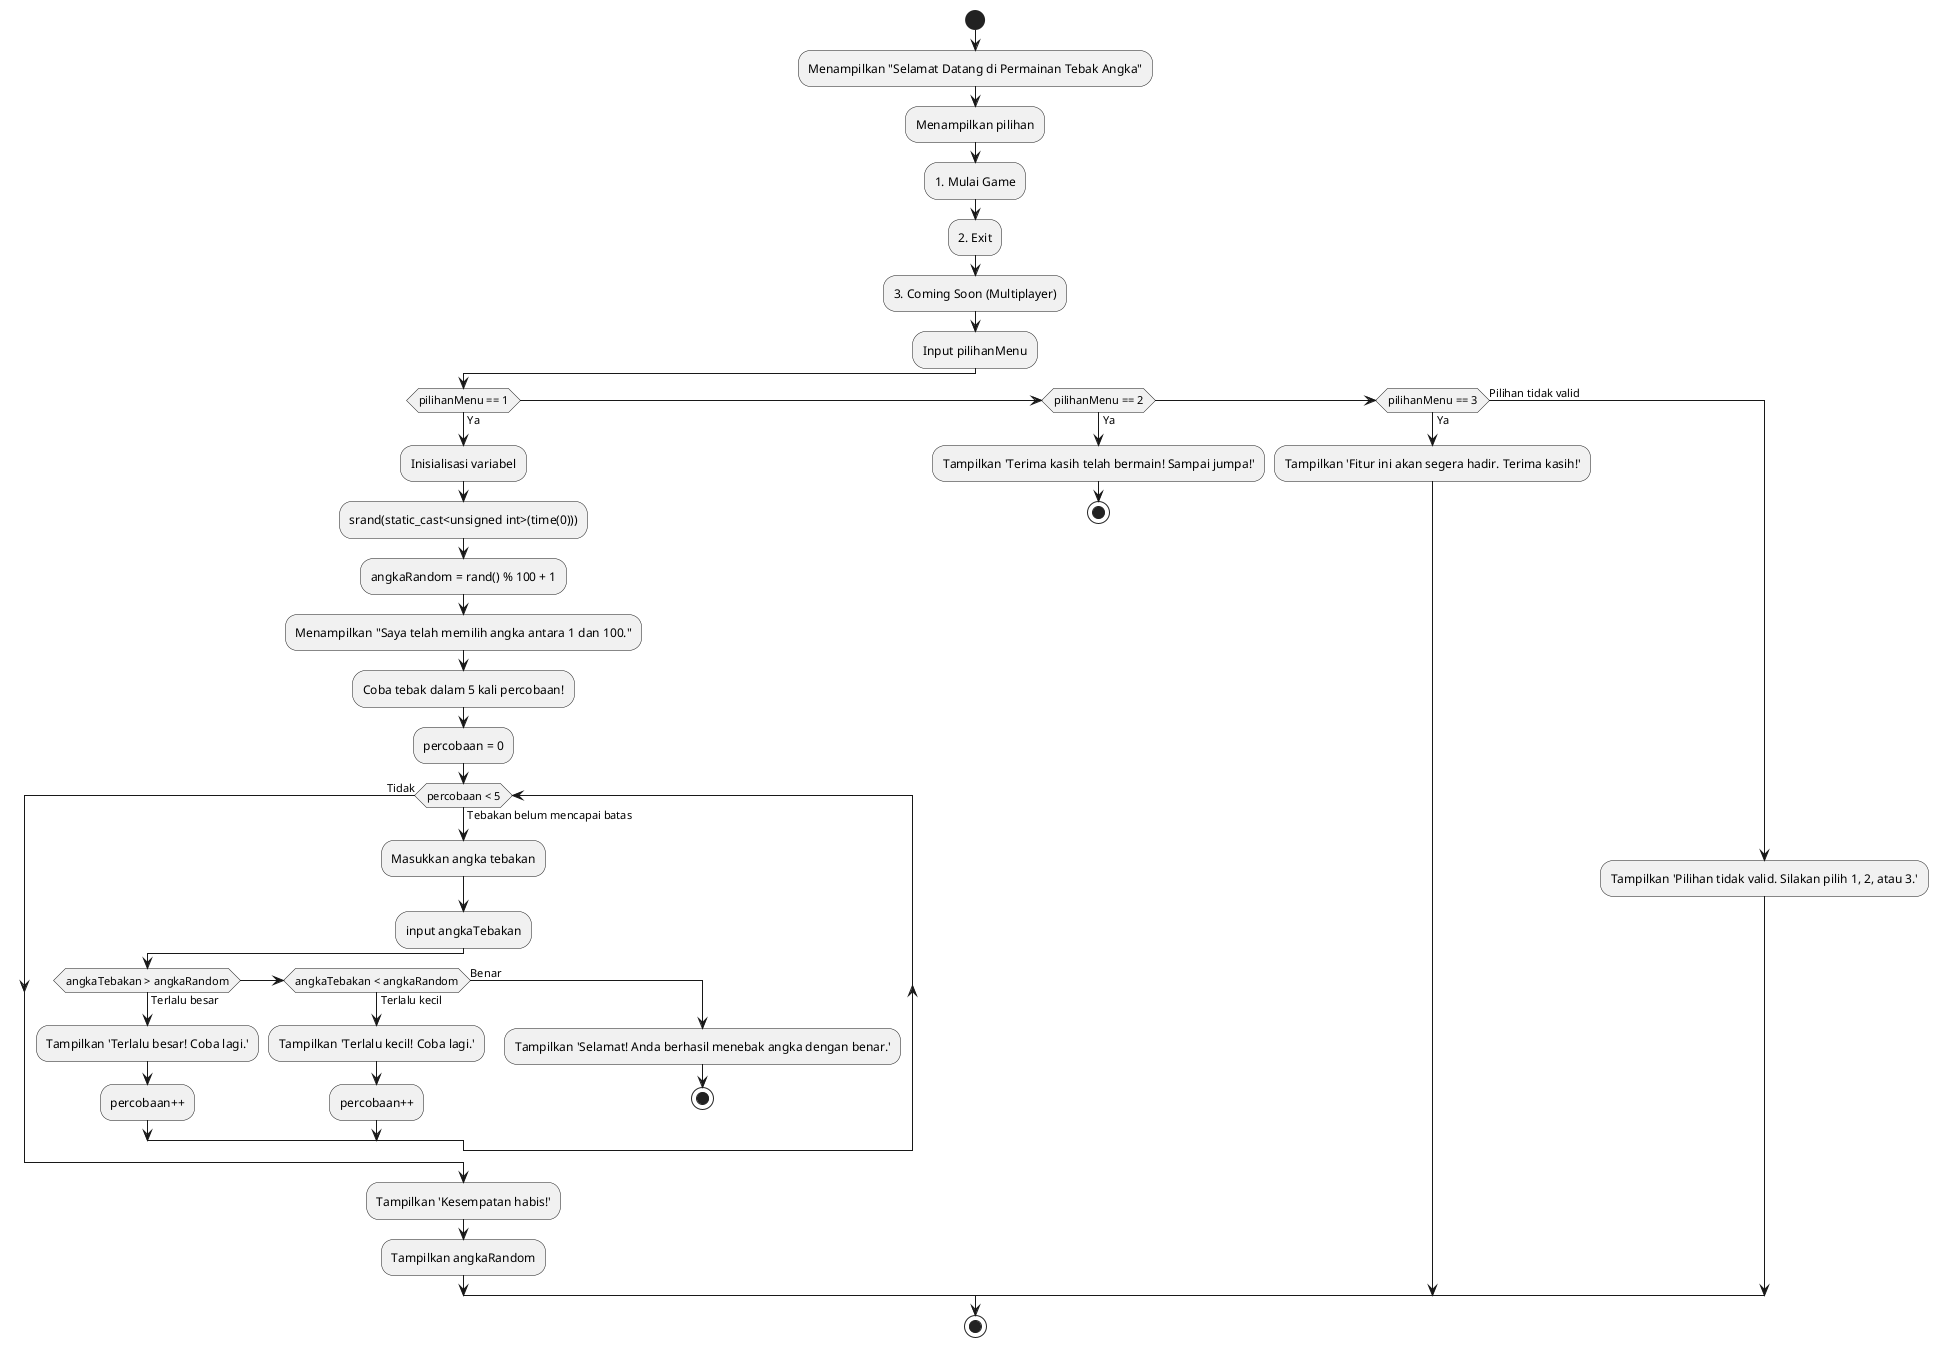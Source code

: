 @startuml
start

:Menampilkan "Selamat Datang di Permainan Tebak Angka";
:Menampilkan pilihan;
:1. Mulai Game;
:2. Exit;
:3. Coming Soon (Multiplayer);
:Input pilihanMenu;

if (pilihanMenu == 1) then (Ya)
    :Inisialisasi variabel;
    :srand(static_cast<unsigned int>(time(0)));
    :angkaRandom = rand() % 100 + 1;
    
    :Menampilkan "Saya telah memilih angka antara 1 dan 100.";
    :Coba tebak dalam 5 kali percobaan!;
    
    :percobaan = 0;
    
    while (percobaan < 5) is (Tebakan belum mencapai batas)
        :Masukkan angka tebakan;
        :input angkaTebakan;
        
        if (angkaTebakan > angkaRandom) then (Terlalu besar)
            :Tampilkan 'Terlalu besar! Coba lagi.';
            :percobaan++;
        else if (angkaTebakan < angkaRandom) then (Terlalu kecil)
            :Tampilkan 'Terlalu kecil! Coba lagi.';
            :percobaan++;
        else (Benar)
            :Tampilkan 'Selamat! Anda berhasil menebak angka dengan benar.';
            stop
        endif
    endwhile (Tidak)

    :Tampilkan 'Kesempatan habis!';
    :Tampilkan angkaRandom;
    
else if (pilihanMenu == 2) then (Ya)
    :Tampilkan 'Terima kasih telah bermain! Sampai jumpa!';
    stop
else if (pilihanMenu == 3) then (Ya)
    :Tampilkan 'Fitur ini akan segera hadir. Terima kasih!';
else (Pilihan tidak valid)
    :Tampilkan 'Pilihan tidak valid. Silakan pilih 1, 2, atau 3.';
endif

stop
@enduml
